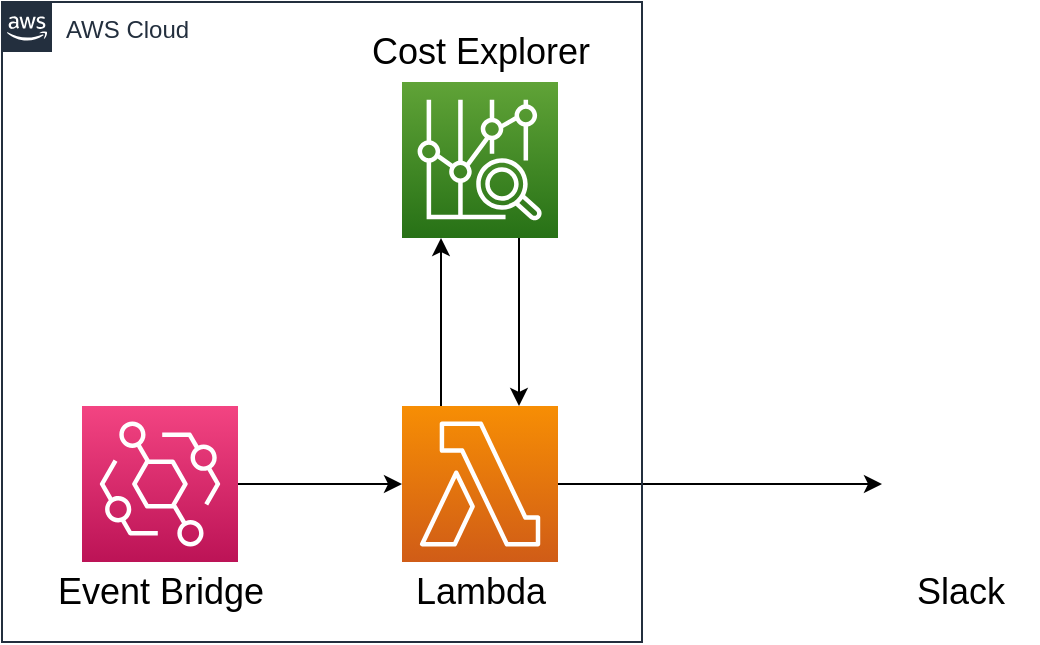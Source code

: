 <mxfile version="14.3.1" type="device"><diagram id="2P5oW1aJksg29rPeXv1m" name="Page-1"><mxGraphModel dx="1426" dy="914" grid="1" gridSize="10" guides="1" tooltips="1" connect="1" arrows="1" fold="1" page="1" pageScale="1" pageWidth="827" pageHeight="1169" math="0" shadow="0"><root><mxCell id="0"/><mxCell id="1" parent="0"/><mxCell id="EV7i60TBbcRlg8OJfSks-4" value="" style="shape=image;html=1;verticalAlign=top;verticalLabelPosition=bottom;labelBackgroundColor=#ffffff;imageAspect=0;aspect=fixed;image=https://cdn2.iconfinder.com/data/icons/social-media-2285/512/1_Slack_colored_svg-128.png" vertex="1" parent="1"><mxGeometry x="560" y="242" width="78" height="78" as="geometry"/></mxCell><mxCell id="EV7i60TBbcRlg8OJfSks-13" style="edgeStyle=orthogonalEdgeStyle;rounded=0;orthogonalLoop=1;jettySize=auto;html=1;exitX=0.75;exitY=1;exitDx=0;exitDy=0;exitPerimeter=0;entryX=0.75;entryY=0;entryDx=0;entryDy=0;entryPerimeter=0;" edge="1" parent="1" source="EV7i60TBbcRlg8OJfSks-5" target="EV7i60TBbcRlg8OJfSks-6"><mxGeometry relative="1" as="geometry"/></mxCell><mxCell id="EV7i60TBbcRlg8OJfSks-5" value="" style="points=[[0,0,0],[0.25,0,0],[0.5,0,0],[0.75,0,0],[1,0,0],[0,1,0],[0.25,1,0],[0.5,1,0],[0.75,1,0],[1,1,0],[0,0.25,0],[0,0.5,0],[0,0.75,0],[1,0.25,0],[1,0.5,0],[1,0.75,0]];outlineConnect=0;fontColor=#232F3E;gradientColor=#60A337;gradientDirection=north;fillColor=#277116;strokeColor=#ffffff;dashed=0;verticalLabelPosition=bottom;verticalAlign=top;align=center;html=1;fontSize=12;fontStyle=0;aspect=fixed;shape=mxgraph.aws4.resourceIcon;resIcon=mxgraph.aws4.cost_explorer;" vertex="1" parent="1"><mxGeometry x="320" y="80" width="78" height="78" as="geometry"/></mxCell><mxCell id="EV7i60TBbcRlg8OJfSks-10" style="edgeStyle=orthogonalEdgeStyle;rounded=0;orthogonalLoop=1;jettySize=auto;html=1;exitX=0.5;exitY=0;exitDx=0;exitDy=0;exitPerimeter=0;entryX=0.5;entryY=0;entryDx=0;entryDy=0;entryPerimeter=0;" edge="1" parent="1" source="EV7i60TBbcRlg8OJfSks-6" target="EV7i60TBbcRlg8OJfSks-6"><mxGeometry relative="1" as="geometry"/></mxCell><mxCell id="EV7i60TBbcRlg8OJfSks-12" style="edgeStyle=orthogonalEdgeStyle;rounded=0;orthogonalLoop=1;jettySize=auto;html=1;exitX=0.25;exitY=0;exitDx=0;exitDy=0;exitPerimeter=0;entryX=0.25;entryY=1;entryDx=0;entryDy=0;entryPerimeter=0;" edge="1" parent="1" source="EV7i60TBbcRlg8OJfSks-6" target="EV7i60TBbcRlg8OJfSks-5"><mxGeometry relative="1" as="geometry"/></mxCell><mxCell id="EV7i60TBbcRlg8OJfSks-14" style="edgeStyle=orthogonalEdgeStyle;rounded=0;orthogonalLoop=1;jettySize=auto;html=1;exitX=1;exitY=0.5;exitDx=0;exitDy=0;exitPerimeter=0;entryX=0;entryY=0.5;entryDx=0;entryDy=0;" edge="1" parent="1" source="EV7i60TBbcRlg8OJfSks-6" target="EV7i60TBbcRlg8OJfSks-4"><mxGeometry relative="1" as="geometry"/></mxCell><mxCell id="EV7i60TBbcRlg8OJfSks-6" value="" style="points=[[0,0,0],[0.25,0,0],[0.5,0,0],[0.75,0,0],[1,0,0],[0,1,0],[0.25,1,0],[0.5,1,0],[0.75,1,0],[1,1,0],[0,0.25,0],[0,0.5,0],[0,0.75,0],[1,0.25,0],[1,0.5,0],[1,0.75,0]];outlineConnect=0;fontColor=#232F3E;gradientColor=#F78E04;gradientDirection=north;fillColor=#D05C17;strokeColor=#ffffff;dashed=0;verticalLabelPosition=bottom;verticalAlign=top;align=center;html=1;fontSize=12;fontStyle=0;aspect=fixed;shape=mxgraph.aws4.resourceIcon;resIcon=mxgraph.aws4.lambda;" vertex="1" parent="1"><mxGeometry x="320" y="242" width="78" height="78" as="geometry"/></mxCell><mxCell id="EV7i60TBbcRlg8OJfSks-9" style="edgeStyle=orthogonalEdgeStyle;rounded=0;orthogonalLoop=1;jettySize=auto;html=1;exitX=1;exitY=0.5;exitDx=0;exitDy=0;exitPerimeter=0;entryX=0;entryY=0.5;entryDx=0;entryDy=0;entryPerimeter=0;" edge="1" parent="1" source="EV7i60TBbcRlg8OJfSks-8" target="EV7i60TBbcRlg8OJfSks-6"><mxGeometry relative="1" as="geometry"/></mxCell><mxCell id="EV7i60TBbcRlg8OJfSks-8" value="" style="points=[[0,0,0],[0.25,0,0],[0.5,0,0],[0.75,0,0],[1,0,0],[0,1,0],[0.25,1,0],[0.5,1,0],[0.75,1,0],[1,1,0],[0,0.25,0],[0,0.5,0],[0,0.75,0],[1,0.25,0],[1,0.5,0],[1,0.75,0]];outlineConnect=0;fontColor=#232F3E;gradientColor=#F34482;gradientDirection=north;fillColor=#BC1356;strokeColor=#ffffff;dashed=0;verticalLabelPosition=bottom;verticalAlign=top;align=center;html=1;fontSize=12;fontStyle=0;aspect=fixed;shape=mxgraph.aws4.resourceIcon;resIcon=mxgraph.aws4.eventbridge;" vertex="1" parent="1"><mxGeometry x="160" y="242" width="78" height="78" as="geometry"/></mxCell><mxCell id="EV7i60TBbcRlg8OJfSks-17" value="AWS Cloud" style="points=[[0,0],[0.25,0],[0.5,0],[0.75,0],[1,0],[1,0.25],[1,0.5],[1,0.75],[1,1],[0.75,1],[0.5,1],[0.25,1],[0,1],[0,0.75],[0,0.5],[0,0.25]];outlineConnect=0;gradientColor=none;html=1;whiteSpace=wrap;fontSize=12;fontStyle=0;shape=mxgraph.aws4.group;grIcon=mxgraph.aws4.group_aws_cloud_alt;strokeColor=#232F3E;fillColor=none;verticalAlign=top;align=left;spacingLeft=30;fontColor=#232F3E;dashed=0;" vertex="1" parent="1"><mxGeometry x="120" y="40" width="320" height="320" as="geometry"/></mxCell><mxCell id="EV7i60TBbcRlg8OJfSks-18" value="Lambda" style="text;html=1;resizable=0;autosize=1;align=center;verticalAlign=middle;points=[];fillColor=none;strokeColor=none;rounded=0;fontSize=18;" vertex="1" parent="1"><mxGeometry x="319" y="320" width="80" height="30" as="geometry"/></mxCell><mxCell id="EV7i60TBbcRlg8OJfSks-19" value="Event Bridge" style="text;html=1;resizable=0;autosize=1;align=center;verticalAlign=middle;points=[];fillColor=none;strokeColor=none;rounded=0;fontSize=18;" vertex="1" parent="1"><mxGeometry x="139" y="320" width="120" height="30" as="geometry"/></mxCell><mxCell id="EV7i60TBbcRlg8OJfSks-20" value="Cost Explorer" style="text;html=1;resizable=0;autosize=1;align=center;verticalAlign=middle;points=[];fillColor=none;strokeColor=none;rounded=0;fontSize=18;" vertex="1" parent="1"><mxGeometry x="299" y="50" width="120" height="30" as="geometry"/></mxCell><mxCell id="EV7i60TBbcRlg8OJfSks-21" value="Slack" style="text;html=1;resizable=0;autosize=1;align=center;verticalAlign=middle;points=[];fillColor=none;strokeColor=none;rounded=0;fontSize=18;" vertex="1" parent="1"><mxGeometry x="569" y="320" width="60" height="30" as="geometry"/></mxCell></root></mxGraphModel></diagram></mxfile>